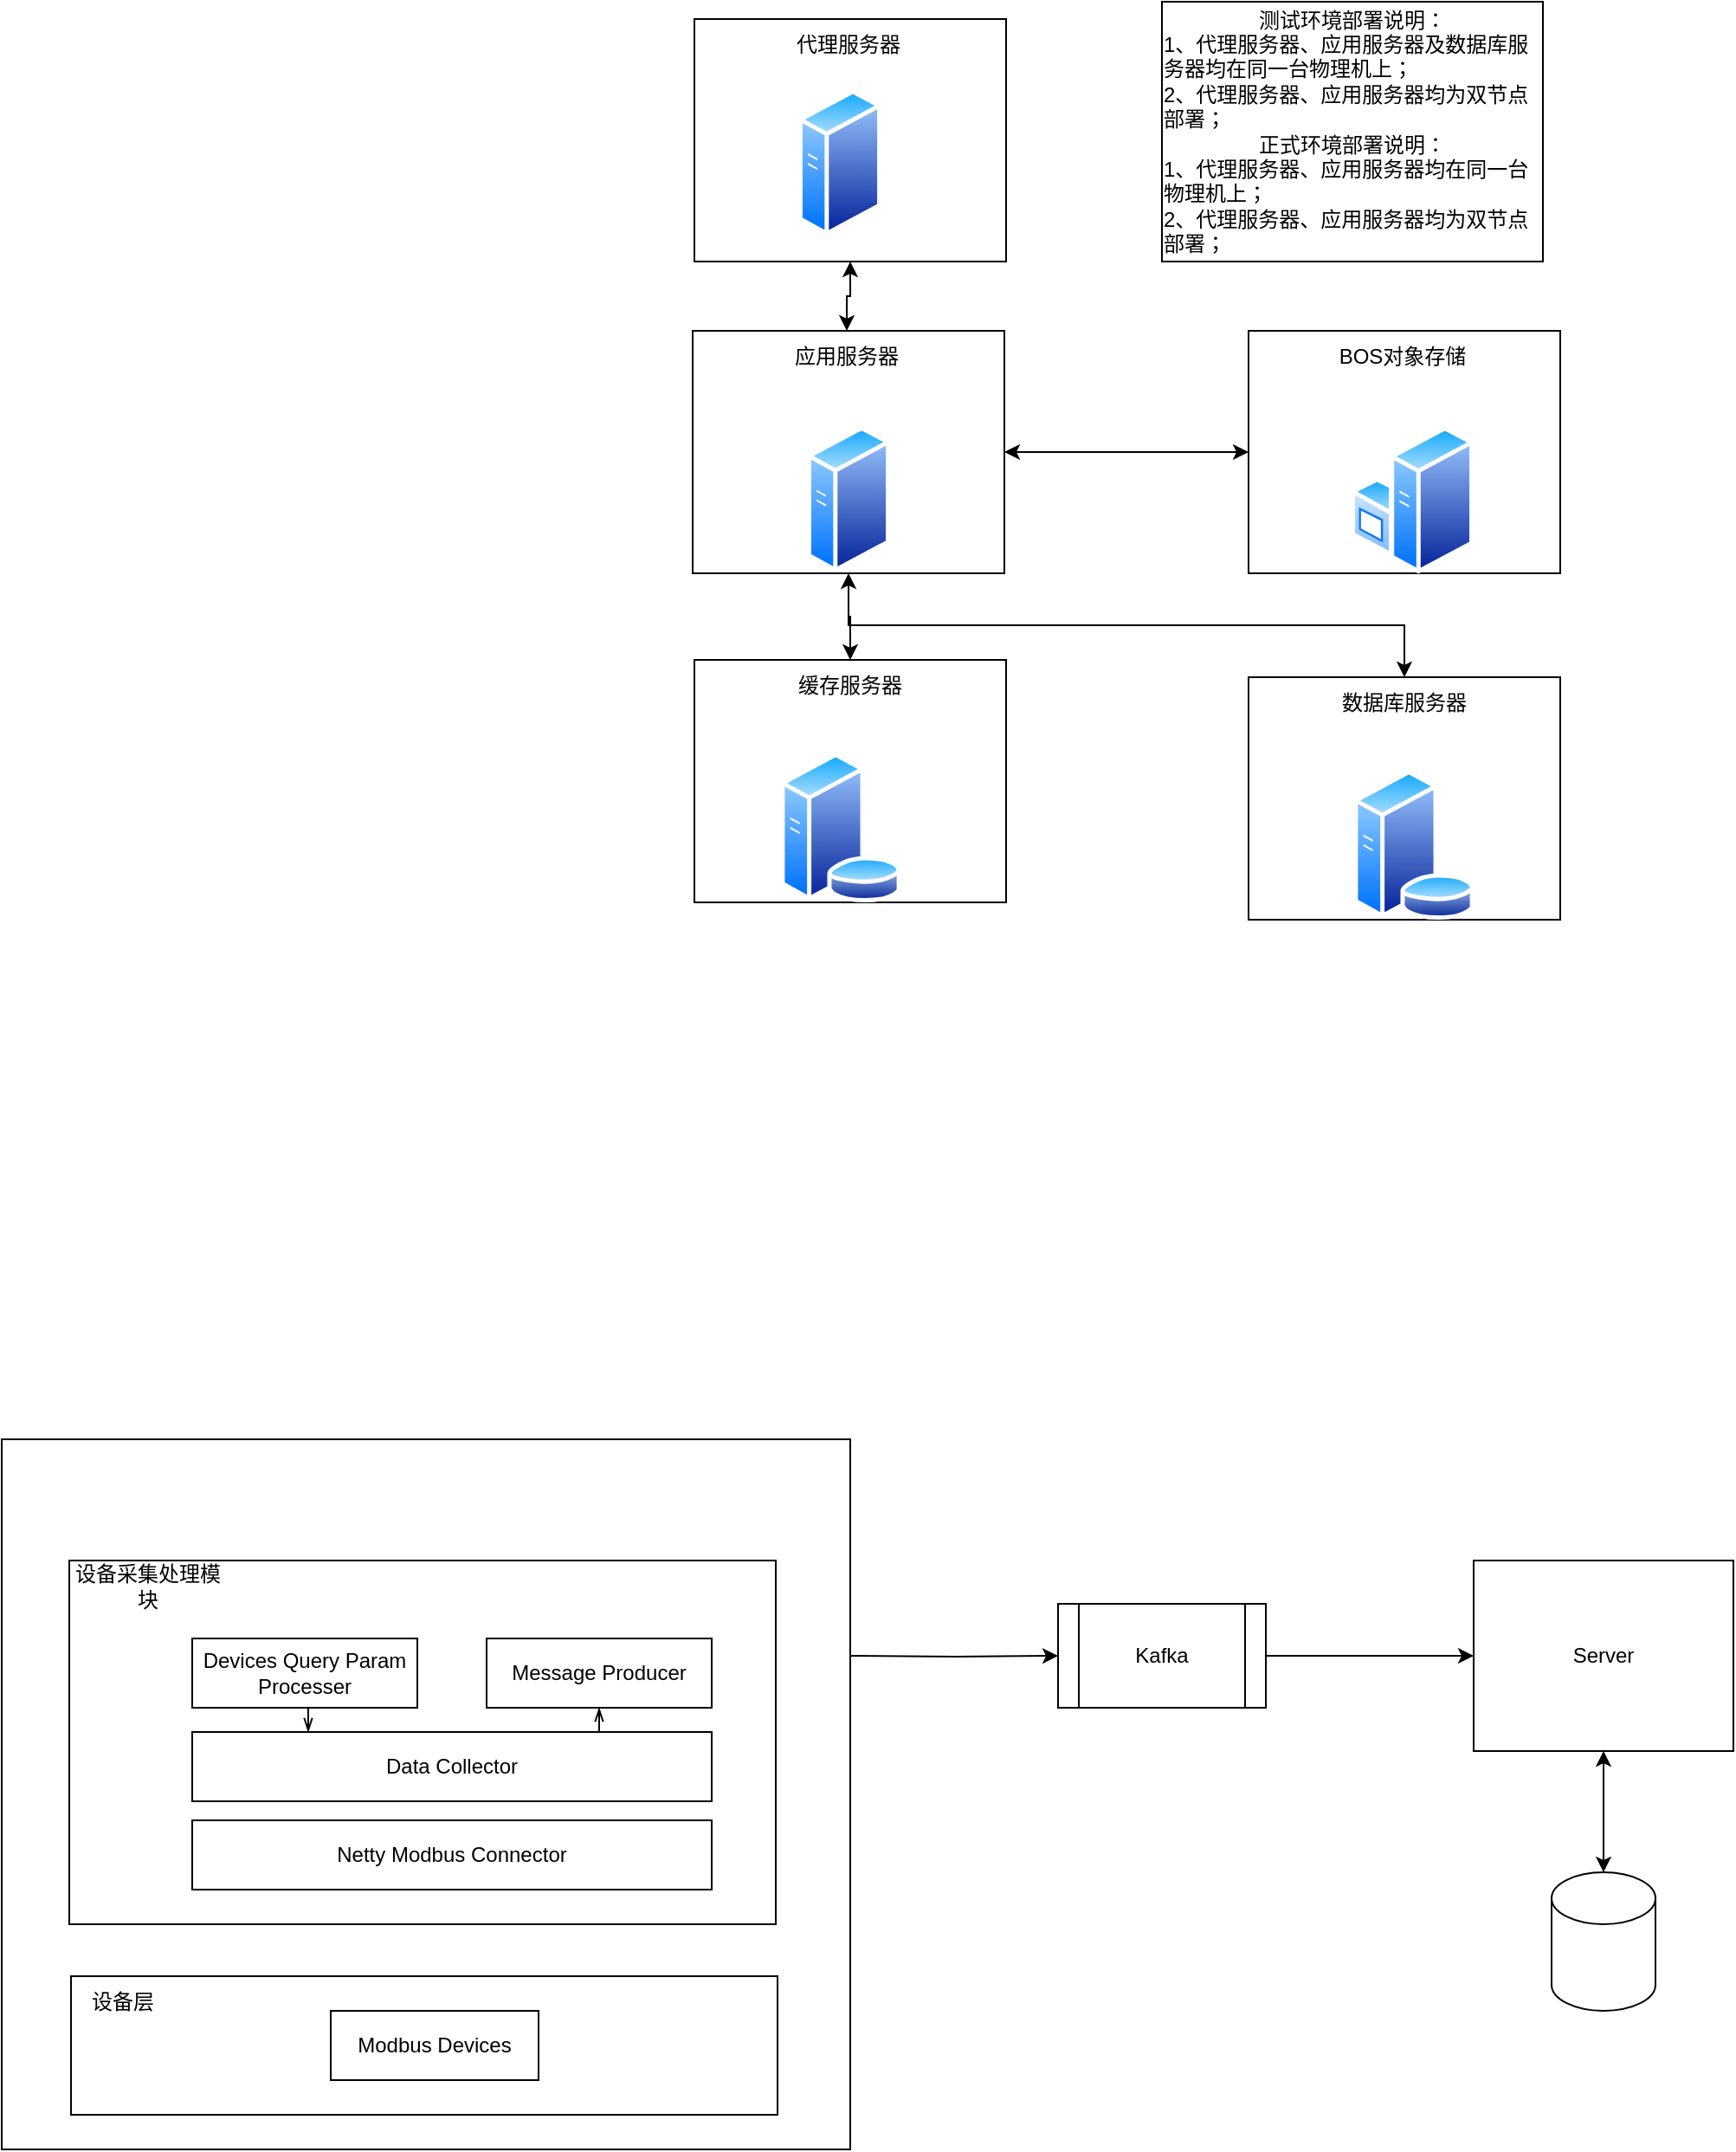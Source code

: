 <mxfile version="24.7.17">
  <diagram name="第 1 页" id="_1aIhdmDM284lSInx7OT">
    <mxGraphModel dx="2261" dy="738" grid="1" gridSize="10" guides="1" tooltips="1" connect="1" arrows="1" fold="1" page="1" pageScale="1" pageWidth="827" pageHeight="1169" math="0" shadow="0">
      <root>
        <mxCell id="0" />
        <mxCell id="1" parent="0" />
        <mxCell id="uXgwrSXC-JMC888QQSOs-27" style="edgeStyle=orthogonalEdgeStyle;rounded=0;orthogonalLoop=1;jettySize=auto;html=1;exitX=0.5;exitY=1;exitDx=0;exitDy=0;entryX=0.5;entryY=0;entryDx=0;entryDy=0;startArrow=classic;startFill=1;" parent="1" source="uXgwrSXC-JMC888QQSOs-1" target="uXgwrSXC-JMC888QQSOs-7" edge="1">
          <mxGeometry relative="1" as="geometry" />
        </mxCell>
        <mxCell id="uXgwrSXC-JMC888QQSOs-1" value="" style="rounded=0;whiteSpace=wrap;html=1;" parent="1" vertex="1">
          <mxGeometry x="180" y="180" width="180" height="140" as="geometry" />
        </mxCell>
        <mxCell id="uXgwrSXC-JMC888QQSOs-3" value="" style="image;aspect=fixed;perimeter=ellipsePerimeter;html=1;align=center;shadow=0;dashed=0;spacingTop=3;image=img/lib/active_directory/generic_server.svg;" parent="1" vertex="1">
          <mxGeometry x="240" y="220" width="48" height="85.71" as="geometry" />
        </mxCell>
        <mxCell id="uXgwrSXC-JMC888QQSOs-4" value="代理服务器" style="text;strokeColor=none;align=center;fillColor=none;html=1;verticalAlign=middle;whiteSpace=wrap;rounded=0;" parent="1" vertex="1">
          <mxGeometry x="228" y="180" width="82" height="30" as="geometry" />
        </mxCell>
        <mxCell id="uXgwrSXC-JMC888QQSOs-25" style="edgeStyle=orthogonalEdgeStyle;rounded=0;orthogonalLoop=1;jettySize=auto;html=1;exitX=1;exitY=0.5;exitDx=0;exitDy=0;entryX=0;entryY=0.5;entryDx=0;entryDy=0;startArrow=classic;startFill=1;" parent="1" source="uXgwrSXC-JMC888QQSOs-5" target="uXgwrSXC-JMC888QQSOs-10" edge="1">
          <mxGeometry relative="1" as="geometry" />
        </mxCell>
        <mxCell id="uXgwrSXC-JMC888QQSOs-5" value="" style="rounded=0;whiteSpace=wrap;html=1;" parent="1" vertex="1">
          <mxGeometry x="179" y="360" width="180" height="140" as="geometry" />
        </mxCell>
        <mxCell id="uXgwrSXC-JMC888QQSOs-7" value="应用服务器" style="text;strokeColor=none;align=center;fillColor=none;html=1;verticalAlign=middle;whiteSpace=wrap;rounded=0;" parent="1" vertex="1">
          <mxGeometry x="227" y="360" width="82" height="30" as="geometry" />
        </mxCell>
        <mxCell id="uXgwrSXC-JMC888QQSOs-23" style="edgeStyle=orthogonalEdgeStyle;rounded=0;orthogonalLoop=1;jettySize=auto;html=1;exitX=0.5;exitY=1;exitDx=0;exitDy=0;entryX=0.5;entryY=0;entryDx=0;entryDy=0;" parent="1" source="uXgwrSXC-JMC888QQSOs-9" target="uXgwrSXC-JMC888QQSOs-15" edge="1">
          <mxGeometry relative="1" as="geometry" />
        </mxCell>
        <mxCell id="uXgwrSXC-JMC888QQSOs-24" style="edgeStyle=orthogonalEdgeStyle;rounded=0;orthogonalLoop=1;jettySize=auto;html=1;exitX=0.5;exitY=1;exitDx=0;exitDy=0;startArrow=classic;startFill=1;" parent="1" source="uXgwrSXC-JMC888QQSOs-9" target="uXgwrSXC-JMC888QQSOs-18" edge="1">
          <mxGeometry relative="1" as="geometry" />
        </mxCell>
        <mxCell id="uXgwrSXC-JMC888QQSOs-9" value="" style="image;aspect=fixed;perimeter=ellipsePerimeter;html=1;align=center;shadow=0;dashed=0;spacingTop=3;image=img/lib/active_directory/generic_server.svg;" parent="1" vertex="1">
          <mxGeometry x="245" y="414.29" width="48" height="85.71" as="geometry" />
        </mxCell>
        <mxCell id="uXgwrSXC-JMC888QQSOs-10" value="" style="rounded=0;whiteSpace=wrap;html=1;" parent="1" vertex="1">
          <mxGeometry x="500" y="360" width="180" height="140" as="geometry" />
        </mxCell>
        <mxCell id="uXgwrSXC-JMC888QQSOs-12" value="BOS对象存储" style="text;strokeColor=none;align=center;fillColor=none;html=1;verticalAlign=middle;whiteSpace=wrap;rounded=0;" parent="1" vertex="1">
          <mxGeometry x="548" y="360" width="82" height="30" as="geometry" />
        </mxCell>
        <mxCell id="uXgwrSXC-JMC888QQSOs-13" value="" style="rounded=0;whiteSpace=wrap;html=1;" parent="1" vertex="1">
          <mxGeometry x="180" y="550" width="180" height="140" as="geometry" />
        </mxCell>
        <mxCell id="uXgwrSXC-JMC888QQSOs-15" value="缓存服务器" style="text;strokeColor=none;align=center;fillColor=none;html=1;verticalAlign=middle;whiteSpace=wrap;rounded=0;" parent="1" vertex="1">
          <mxGeometry x="229" y="550" width="82" height="30" as="geometry" />
        </mxCell>
        <mxCell id="uXgwrSXC-JMC888QQSOs-16" value="" style="rounded=0;whiteSpace=wrap;html=1;" parent="1" vertex="1">
          <mxGeometry x="500" y="560" width="180" height="140" as="geometry" />
        </mxCell>
        <mxCell id="uXgwrSXC-JMC888QQSOs-18" value="数据库服务器" style="text;strokeColor=none;align=center;fillColor=none;html=1;verticalAlign=middle;whiteSpace=wrap;rounded=0;" parent="1" vertex="1">
          <mxGeometry x="549" y="560" width="82" height="30" as="geometry" />
        </mxCell>
        <mxCell id="uXgwrSXC-JMC888QQSOs-19" value="" style="image;aspect=fixed;perimeter=ellipsePerimeter;html=1;align=center;shadow=0;dashed=0;spacingTop=3;image=img/lib/active_directory/database_server.svg;" parent="1" vertex="1">
          <mxGeometry x="229" y="603.41" width="71" height="86.59" as="geometry" />
        </mxCell>
        <mxCell id="uXgwrSXC-JMC888QQSOs-20" value="" style="image;aspect=fixed;perimeter=ellipsePerimeter;html=1;align=center;shadow=0;dashed=0;spacingTop=3;image=img/lib/active_directory/database_server.svg;" parent="1" vertex="1">
          <mxGeometry x="560" y="613.41" width="71" height="86.59" as="geometry" />
        </mxCell>
        <mxCell id="uXgwrSXC-JMC888QQSOs-21" value="" style="image;aspect=fixed;perimeter=ellipsePerimeter;html=1;align=center;shadow=0;dashed=0;spacingTop=3;image=img/lib/active_directory/windows_server.svg;" parent="1" vertex="1">
          <mxGeometry x="559" y="414.29" width="71" height="86.59" as="geometry" />
        </mxCell>
        <mxCell id="uXgwrSXC-JMC888QQSOs-28" value="&lt;div style=&quot;&quot;&gt;&lt;span style=&quot;background-color: initial;&quot;&gt;测试环境部署说明：&lt;/span&gt;&lt;/div&gt;&lt;div style=&quot;text-align: left;&quot;&gt;1、代理服务器、应用服务器及数据库服务器均在同一台物理机上；&lt;/div&gt;&lt;div style=&quot;text-align: left;&quot;&gt;2、代理服务器、应用服务器均为双节点部署；&lt;/div&gt;&lt;div&gt;正式环境部署说明：&lt;/div&gt;&lt;div&gt;&lt;div style=&quot;text-align: left;&quot;&gt;1、代理服务器、应用服务器均在同一台物理机上；&lt;/div&gt;&lt;div style=&quot;text-align: left;&quot;&gt;2、代理服务器、应用服务器均为双节点部署；&lt;/div&gt;&lt;/div&gt;" style="rounded=0;whiteSpace=wrap;html=1;" parent="1" vertex="1">
          <mxGeometry x="450" y="170" width="220" height="150" as="geometry" />
        </mxCell>
        <mxCell id="IbspW1gByAS5AUTnRJZN-8" style="edgeStyle=orthogonalEdgeStyle;rounded=0;orthogonalLoop=1;jettySize=auto;html=1;exitX=1;exitY=0.5;exitDx=0;exitDy=0;entryX=0;entryY=0.5;entryDx=0;entryDy=0;" edge="1" parent="1" target="IbspW1gByAS5AUTnRJZN-4">
          <mxGeometry relative="1" as="geometry">
            <mxPoint x="270" y="1125" as="sourcePoint" />
          </mxGeometry>
        </mxCell>
        <mxCell id="IbspW1gByAS5AUTnRJZN-9" style="edgeStyle=orthogonalEdgeStyle;rounded=0;orthogonalLoop=1;jettySize=auto;html=1;exitX=1;exitY=0.5;exitDx=0;exitDy=0;entryX=0;entryY=0.5;entryDx=0;entryDy=0;" edge="1" parent="1" source="IbspW1gByAS5AUTnRJZN-4" target="IbspW1gByAS5AUTnRJZN-7">
          <mxGeometry relative="1" as="geometry" />
        </mxCell>
        <mxCell id="IbspW1gByAS5AUTnRJZN-4" value="Kafka" style="shape=process;whiteSpace=wrap;html=1;backgroundOutline=1;" vertex="1" parent="1">
          <mxGeometry x="390" y="1095" width="120" height="60" as="geometry" />
        </mxCell>
        <mxCell id="IbspW1gByAS5AUTnRJZN-7" value="Server" style="rounded=0;whiteSpace=wrap;html=1;" vertex="1" parent="1">
          <mxGeometry x="630" y="1070" width="150" height="110" as="geometry" />
        </mxCell>
        <mxCell id="IbspW1gByAS5AUTnRJZN-10" value="" style="shape=cylinder3;whiteSpace=wrap;html=1;boundedLbl=1;backgroundOutline=1;size=15;" vertex="1" parent="1">
          <mxGeometry x="675" y="1250" width="60" height="80" as="geometry" />
        </mxCell>
        <mxCell id="IbspW1gByAS5AUTnRJZN-11" style="edgeStyle=orthogonalEdgeStyle;rounded=0;orthogonalLoop=1;jettySize=auto;html=1;exitX=0.5;exitY=0;exitDx=0;exitDy=0;exitPerimeter=0;entryX=0.5;entryY=1;entryDx=0;entryDy=0;startArrow=classic;startFill=1;" edge="1" parent="1" source="IbspW1gByAS5AUTnRJZN-10" target="IbspW1gByAS5AUTnRJZN-7">
          <mxGeometry relative="1" as="geometry" />
        </mxCell>
        <mxCell id="IbspW1gByAS5AUTnRJZN-13" value="" style="rounded=0;whiteSpace=wrap;html=1;" vertex="1" parent="1">
          <mxGeometry x="-220" y="1000" width="490" height="410" as="geometry" />
        </mxCell>
        <mxCell id="IbspW1gByAS5AUTnRJZN-15" value="" style="rounded=0;whiteSpace=wrap;html=1;" vertex="1" parent="1">
          <mxGeometry x="-180" y="1310" width="408" height="80" as="geometry" />
        </mxCell>
        <mxCell id="IbspW1gByAS5AUTnRJZN-14" value="Modbus Devices" style="rounded=0;whiteSpace=wrap;html=1;" vertex="1" parent="1">
          <mxGeometry x="-30" y="1330" width="120" height="40" as="geometry" />
        </mxCell>
        <mxCell id="IbspW1gByAS5AUTnRJZN-16" value="设备层" style="text;strokeColor=none;align=center;fillColor=none;html=1;verticalAlign=middle;whiteSpace=wrap;rounded=0;" vertex="1" parent="1">
          <mxGeometry x="-180" y="1310" width="60" height="30" as="geometry" />
        </mxCell>
        <mxCell id="IbspW1gByAS5AUTnRJZN-17" value="" style="rounded=0;whiteSpace=wrap;html=1;" vertex="1" parent="1">
          <mxGeometry x="-181" y="1070" width="408" height="210" as="geometry" />
        </mxCell>
        <mxCell id="IbspW1gByAS5AUTnRJZN-18" value="Netty Modbus Connector" style="rounded=0;whiteSpace=wrap;html=1;" vertex="1" parent="1">
          <mxGeometry x="-110" y="1220" width="300" height="40" as="geometry" />
        </mxCell>
        <mxCell id="IbspW1gByAS5AUTnRJZN-19" value="设备采集处理模块" style="text;strokeColor=none;align=center;fillColor=none;html=1;verticalAlign=middle;whiteSpace=wrap;rounded=0;" vertex="1" parent="1">
          <mxGeometry x="-181" y="1070" width="91" height="30" as="geometry" />
        </mxCell>
        <mxCell id="IbspW1gByAS5AUTnRJZN-24" style="edgeStyle=orthogonalEdgeStyle;rounded=0;orthogonalLoop=1;jettySize=auto;html=1;exitX=0.75;exitY=0;exitDx=0;exitDy=0;entryX=0.5;entryY=1;entryDx=0;entryDy=0;endArrow=openThin;endFill=0;" edge="1" parent="1" source="IbspW1gByAS5AUTnRJZN-20" target="IbspW1gByAS5AUTnRJZN-21">
          <mxGeometry relative="1" as="geometry" />
        </mxCell>
        <mxCell id="IbspW1gByAS5AUTnRJZN-20" value="Data Collector" style="rounded=0;whiteSpace=wrap;html=1;" vertex="1" parent="1">
          <mxGeometry x="-110" y="1169" width="300" height="40" as="geometry" />
        </mxCell>
        <mxCell id="IbspW1gByAS5AUTnRJZN-21" value="Message Producer" style="rounded=0;whiteSpace=wrap;html=1;" vertex="1" parent="1">
          <mxGeometry x="60" y="1115" width="130" height="40" as="geometry" />
        </mxCell>
        <mxCell id="IbspW1gByAS5AUTnRJZN-23" style="edgeStyle=orthogonalEdgeStyle;rounded=0;orthogonalLoop=1;jettySize=auto;html=1;exitX=0.5;exitY=1;exitDx=0;exitDy=0;entryX=0.25;entryY=0;entryDx=0;entryDy=0;endArrow=openThin;endFill=0;" edge="1" parent="1">
          <mxGeometry relative="1" as="geometry">
            <mxPoint x="-53" y="1155" as="sourcePoint" />
            <mxPoint x="-43" y="1169" as="targetPoint" />
          </mxGeometry>
        </mxCell>
        <mxCell id="IbspW1gByAS5AUTnRJZN-22" value="Devices Query Param Processer" style="rounded=0;whiteSpace=wrap;html=1;" vertex="1" parent="1">
          <mxGeometry x="-110" y="1115" width="130" height="40" as="geometry" />
        </mxCell>
      </root>
    </mxGraphModel>
  </diagram>
</mxfile>
